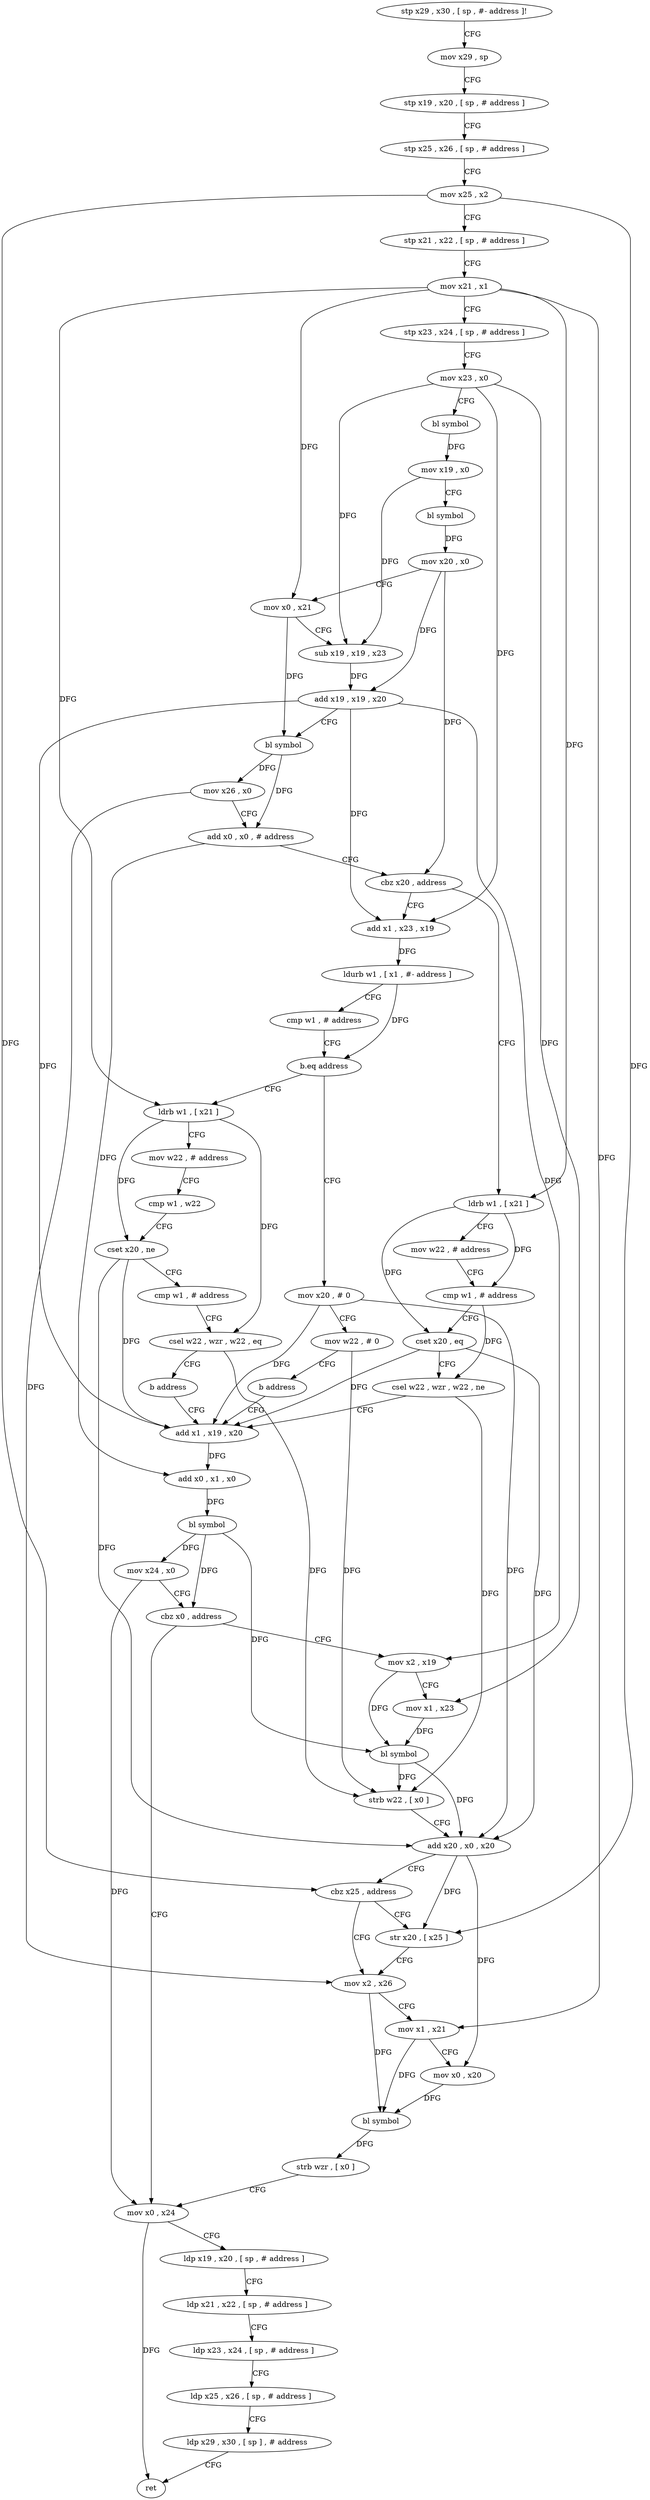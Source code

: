 digraph "func" {
"165448" [label = "stp x29 , x30 , [ sp , #- address ]!" ]
"165452" [label = "mov x29 , sp" ]
"165456" [label = "stp x19 , x20 , [ sp , # address ]" ]
"165460" [label = "stp x25 , x26 , [ sp , # address ]" ]
"165464" [label = "mov x25 , x2" ]
"165468" [label = "stp x21 , x22 , [ sp , # address ]" ]
"165472" [label = "mov x21 , x1" ]
"165476" [label = "stp x23 , x24 , [ sp , # address ]" ]
"165480" [label = "mov x23 , x0" ]
"165484" [label = "bl symbol" ]
"165488" [label = "mov x19 , x0" ]
"165492" [label = "bl symbol" ]
"165496" [label = "mov x20 , x0" ]
"165500" [label = "mov x0 , x21" ]
"165504" [label = "sub x19 , x19 , x23" ]
"165508" [label = "add x19 , x19 , x20" ]
"165512" [label = "bl symbol" ]
"165516" [label = "mov x26 , x0" ]
"165520" [label = "add x0 , x0 , # address" ]
"165524" [label = "cbz x20 , address" ]
"165576" [label = "ldrb w1 , [ x21 ]" ]
"165528" [label = "add x1 , x23 , x19" ]
"165580" [label = "mov w22 , # address" ]
"165584" [label = "cmp w1 , # address" ]
"165588" [label = "cset x20 , eq" ]
"165592" [label = "csel w22 , wzr , w22 , ne" ]
"165596" [label = "add x1 , x19 , x20" ]
"165532" [label = "ldurb w1 , [ x1 , #- address ]" ]
"165536" [label = "cmp w1 , # address" ]
"165540" [label = "b.eq address" ]
"165696" [label = "mov x20 , # 0" ]
"165544" [label = "ldrb w1 , [ x21 ]" ]
"165664" [label = "mov x0 , x24" ]
"165668" [label = "ldp x19 , x20 , [ sp , # address ]" ]
"165672" [label = "ldp x21 , x22 , [ sp , # address ]" ]
"165676" [label = "ldp x23 , x24 , [ sp , # address ]" ]
"165680" [label = "ldp x25 , x26 , [ sp , # address ]" ]
"165684" [label = "ldp x29 , x30 , [ sp ] , # address" ]
"165688" [label = "ret" ]
"165616" [label = "mov x2 , x19" ]
"165620" [label = "mov x1 , x23" ]
"165624" [label = "bl symbol" ]
"165628" [label = "strb w22 , [ x0 ]" ]
"165632" [label = "add x20 , x0 , x20" ]
"165636" [label = "cbz x25 , address" ]
"165644" [label = "mov x2 , x26" ]
"165640" [label = "str x20 , [ x25 ]" ]
"165700" [label = "mov w22 , # 0" ]
"165704" [label = "b address" ]
"165548" [label = "mov w22 , # address" ]
"165552" [label = "cmp w1 , w22" ]
"165556" [label = "cset x20 , ne" ]
"165560" [label = "cmp w1 , # address" ]
"165564" [label = "csel w22 , wzr , w22 , eq" ]
"165568" [label = "b address" ]
"165648" [label = "mov x1 , x21" ]
"165652" [label = "mov x0 , x20" ]
"165656" [label = "bl symbol" ]
"165660" [label = "strb wzr , [ x0 ]" ]
"165600" [label = "add x0 , x1 , x0" ]
"165604" [label = "bl symbol" ]
"165608" [label = "mov x24 , x0" ]
"165612" [label = "cbz x0 , address" ]
"165448" -> "165452" [ label = "CFG" ]
"165452" -> "165456" [ label = "CFG" ]
"165456" -> "165460" [ label = "CFG" ]
"165460" -> "165464" [ label = "CFG" ]
"165464" -> "165468" [ label = "CFG" ]
"165464" -> "165636" [ label = "DFG" ]
"165464" -> "165640" [ label = "DFG" ]
"165468" -> "165472" [ label = "CFG" ]
"165472" -> "165476" [ label = "CFG" ]
"165472" -> "165500" [ label = "DFG" ]
"165472" -> "165576" [ label = "DFG" ]
"165472" -> "165544" [ label = "DFG" ]
"165472" -> "165648" [ label = "DFG" ]
"165476" -> "165480" [ label = "CFG" ]
"165480" -> "165484" [ label = "CFG" ]
"165480" -> "165504" [ label = "DFG" ]
"165480" -> "165528" [ label = "DFG" ]
"165480" -> "165620" [ label = "DFG" ]
"165484" -> "165488" [ label = "DFG" ]
"165488" -> "165492" [ label = "CFG" ]
"165488" -> "165504" [ label = "DFG" ]
"165492" -> "165496" [ label = "DFG" ]
"165496" -> "165500" [ label = "CFG" ]
"165496" -> "165508" [ label = "DFG" ]
"165496" -> "165524" [ label = "DFG" ]
"165500" -> "165504" [ label = "CFG" ]
"165500" -> "165512" [ label = "DFG" ]
"165504" -> "165508" [ label = "DFG" ]
"165508" -> "165512" [ label = "CFG" ]
"165508" -> "165528" [ label = "DFG" ]
"165508" -> "165596" [ label = "DFG" ]
"165508" -> "165616" [ label = "DFG" ]
"165512" -> "165516" [ label = "DFG" ]
"165512" -> "165520" [ label = "DFG" ]
"165516" -> "165520" [ label = "CFG" ]
"165516" -> "165644" [ label = "DFG" ]
"165520" -> "165524" [ label = "CFG" ]
"165520" -> "165600" [ label = "DFG" ]
"165524" -> "165576" [ label = "CFG" ]
"165524" -> "165528" [ label = "CFG" ]
"165576" -> "165580" [ label = "CFG" ]
"165576" -> "165584" [ label = "DFG" ]
"165576" -> "165588" [ label = "DFG" ]
"165528" -> "165532" [ label = "DFG" ]
"165580" -> "165584" [ label = "CFG" ]
"165584" -> "165588" [ label = "CFG" ]
"165584" -> "165592" [ label = "DFG" ]
"165588" -> "165592" [ label = "CFG" ]
"165588" -> "165596" [ label = "DFG" ]
"165588" -> "165632" [ label = "DFG" ]
"165592" -> "165596" [ label = "CFG" ]
"165592" -> "165628" [ label = "DFG" ]
"165596" -> "165600" [ label = "DFG" ]
"165532" -> "165536" [ label = "CFG" ]
"165532" -> "165540" [ label = "DFG" ]
"165536" -> "165540" [ label = "CFG" ]
"165540" -> "165696" [ label = "CFG" ]
"165540" -> "165544" [ label = "CFG" ]
"165696" -> "165700" [ label = "CFG" ]
"165696" -> "165596" [ label = "DFG" ]
"165696" -> "165632" [ label = "DFG" ]
"165544" -> "165548" [ label = "CFG" ]
"165544" -> "165556" [ label = "DFG" ]
"165544" -> "165564" [ label = "DFG" ]
"165664" -> "165668" [ label = "CFG" ]
"165664" -> "165688" [ label = "DFG" ]
"165668" -> "165672" [ label = "CFG" ]
"165672" -> "165676" [ label = "CFG" ]
"165676" -> "165680" [ label = "CFG" ]
"165680" -> "165684" [ label = "CFG" ]
"165684" -> "165688" [ label = "CFG" ]
"165616" -> "165620" [ label = "CFG" ]
"165616" -> "165624" [ label = "DFG" ]
"165620" -> "165624" [ label = "DFG" ]
"165624" -> "165628" [ label = "DFG" ]
"165624" -> "165632" [ label = "DFG" ]
"165628" -> "165632" [ label = "CFG" ]
"165632" -> "165636" [ label = "CFG" ]
"165632" -> "165652" [ label = "DFG" ]
"165632" -> "165640" [ label = "DFG" ]
"165636" -> "165644" [ label = "CFG" ]
"165636" -> "165640" [ label = "CFG" ]
"165644" -> "165648" [ label = "CFG" ]
"165644" -> "165656" [ label = "DFG" ]
"165640" -> "165644" [ label = "CFG" ]
"165700" -> "165704" [ label = "CFG" ]
"165700" -> "165628" [ label = "DFG" ]
"165704" -> "165596" [ label = "CFG" ]
"165548" -> "165552" [ label = "CFG" ]
"165552" -> "165556" [ label = "CFG" ]
"165556" -> "165560" [ label = "CFG" ]
"165556" -> "165596" [ label = "DFG" ]
"165556" -> "165632" [ label = "DFG" ]
"165560" -> "165564" [ label = "CFG" ]
"165564" -> "165568" [ label = "CFG" ]
"165564" -> "165628" [ label = "DFG" ]
"165568" -> "165596" [ label = "CFG" ]
"165648" -> "165652" [ label = "CFG" ]
"165648" -> "165656" [ label = "DFG" ]
"165652" -> "165656" [ label = "DFG" ]
"165656" -> "165660" [ label = "DFG" ]
"165660" -> "165664" [ label = "CFG" ]
"165600" -> "165604" [ label = "DFG" ]
"165604" -> "165608" [ label = "DFG" ]
"165604" -> "165612" [ label = "DFG" ]
"165604" -> "165624" [ label = "DFG" ]
"165608" -> "165612" [ label = "CFG" ]
"165608" -> "165664" [ label = "DFG" ]
"165612" -> "165664" [ label = "CFG" ]
"165612" -> "165616" [ label = "CFG" ]
}
